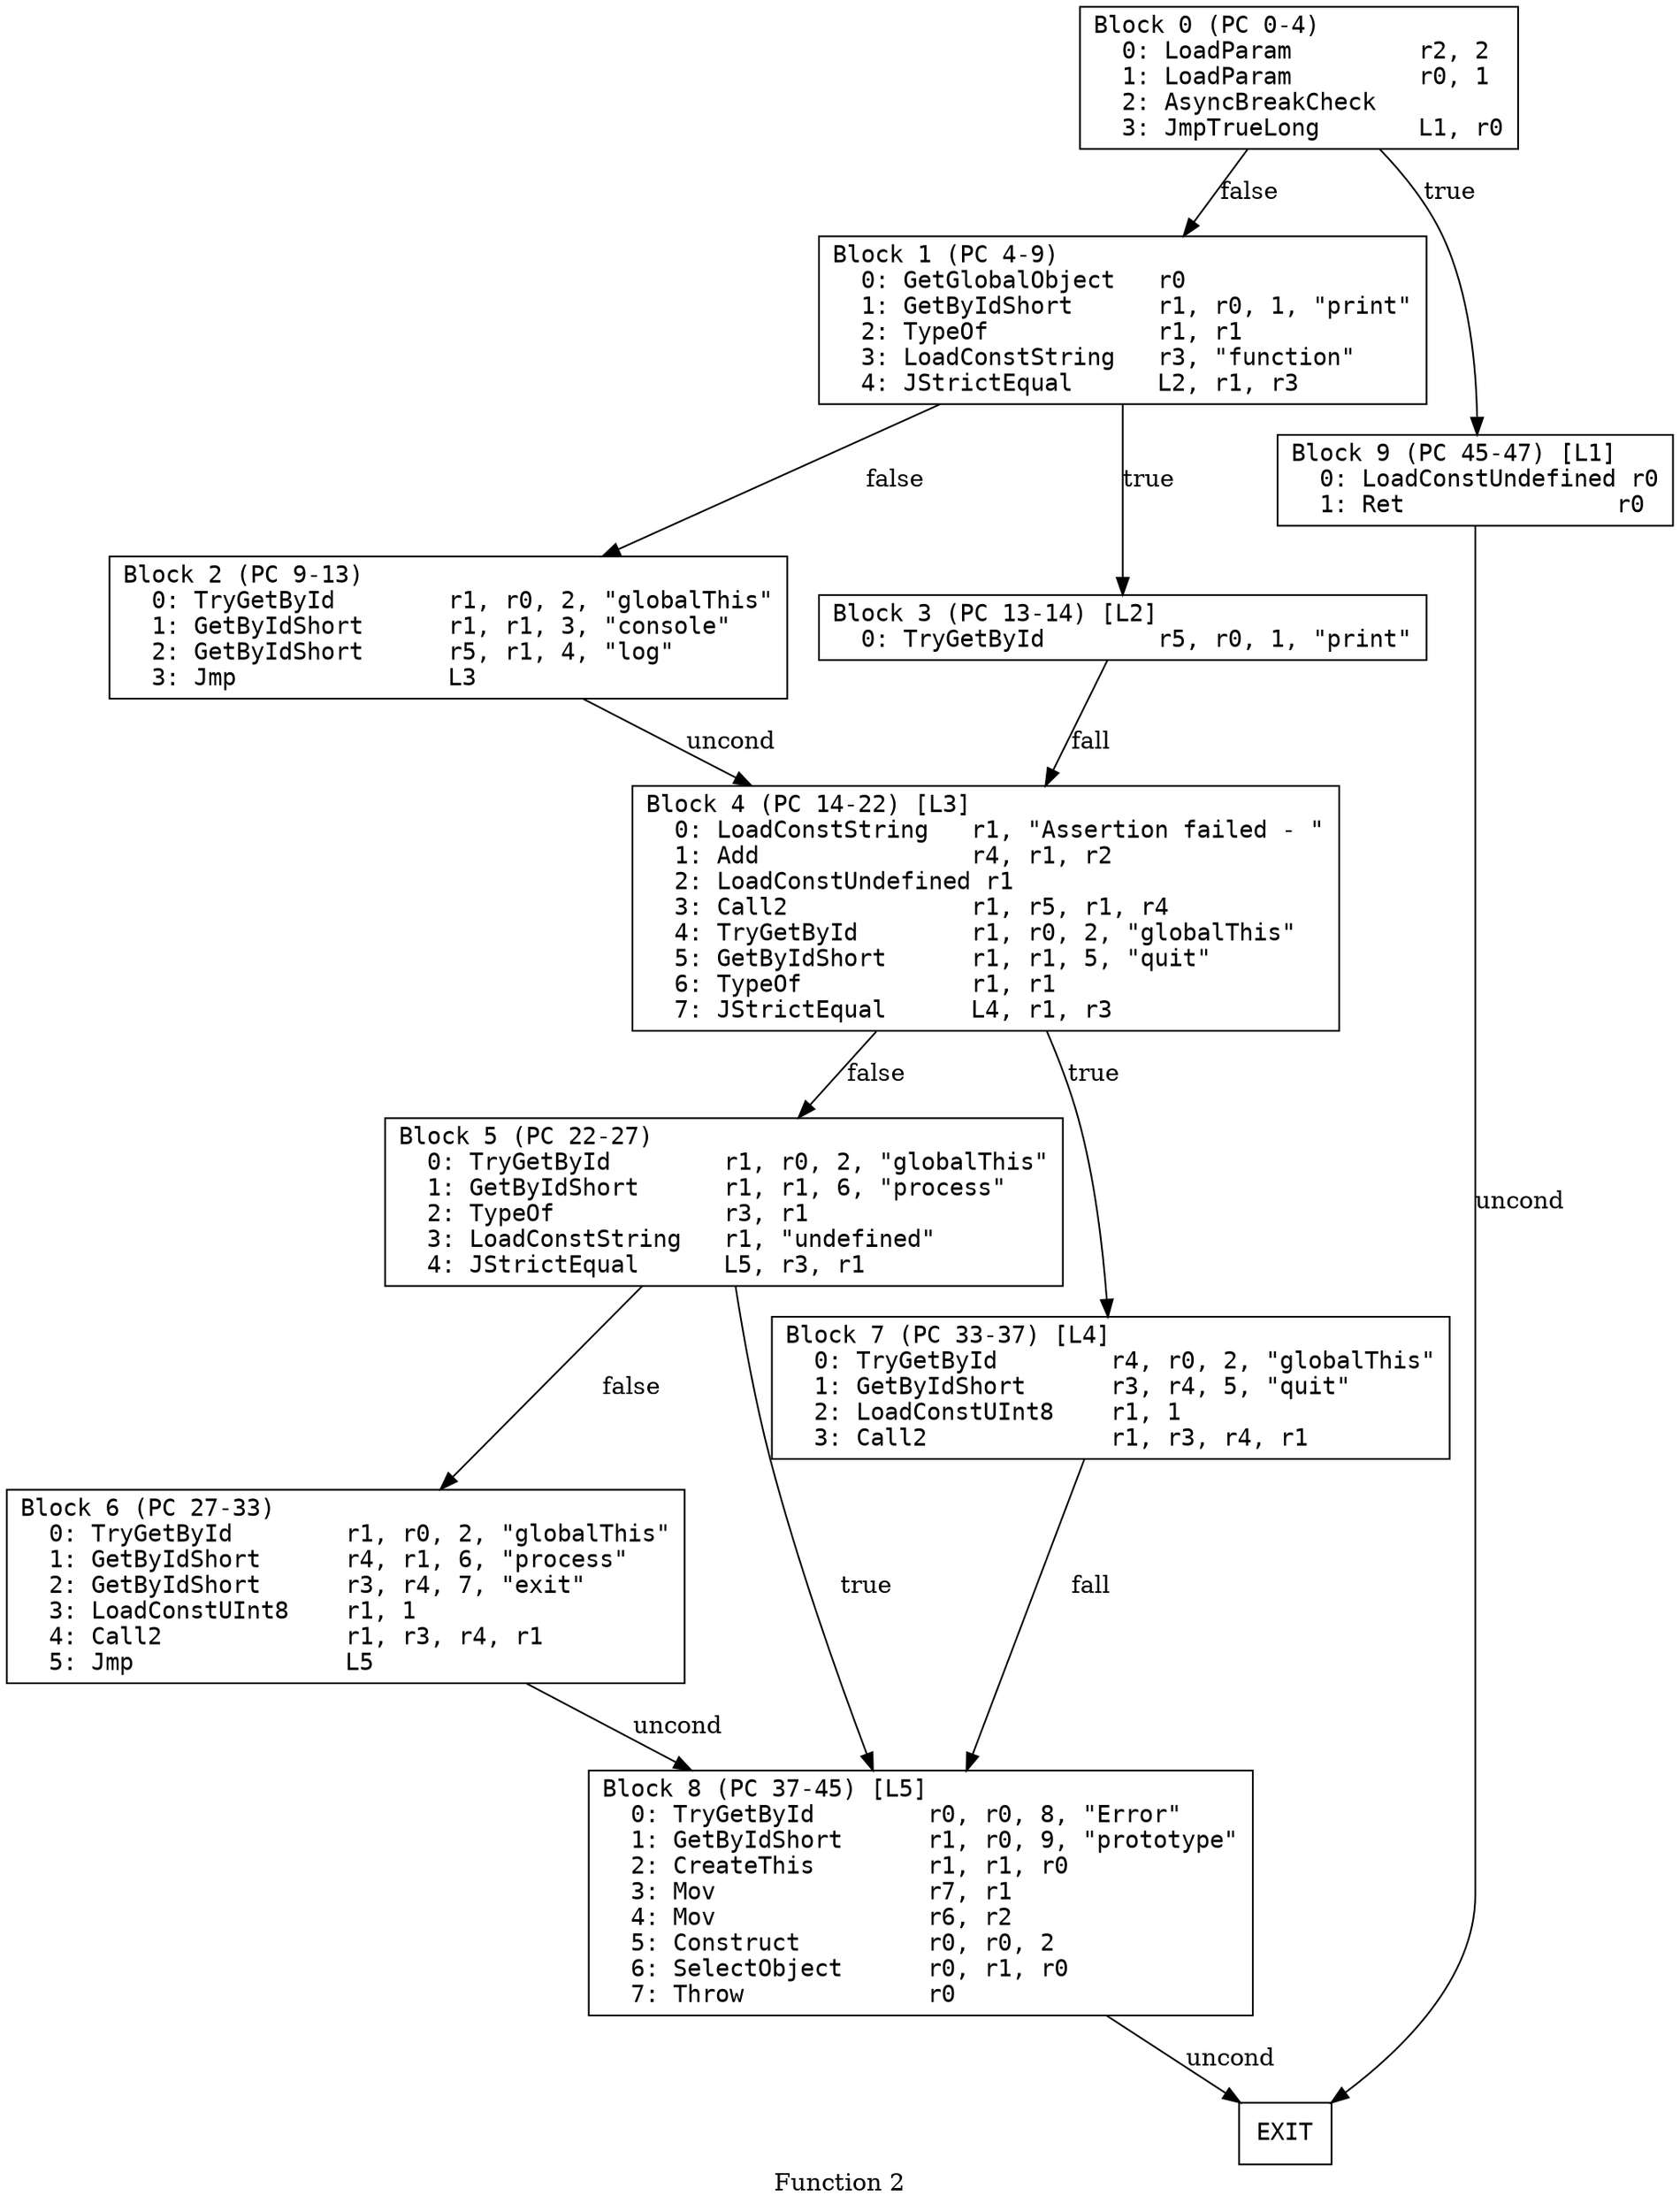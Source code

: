 // Function 2 from cjs-show-source
// Generated from data/cjs-show-source.dot

digraph {
  rankdir=TB;
  node [shape=box, fontname="monospace"];

  label = "Function 2";
  style = filled;
  color = lightgrey;

  f2_n0 [ label = "Block 0 (PC 0-4)\l  0: LoadParam         r2, 2\l  1: LoadParam         r0, 1\l  2: AsyncBreakCheck   \l  3: JmpTrueLong       L1, r0\l" ]
  f2_n1 [ label = "Block 1 (PC 4-9)\l  0: GetGlobalObject   r0\l  1: GetByIdShort      r1, r0, 1, \"print\"\l  2: TypeOf            r1, r1\l  3: LoadConstString   r3, \"function\"\l  4: JStrictEqual      L2, r1, r3\l" ]
  f2_n2 [ label = "Block 2 (PC 9-13)\l  0: TryGetById        r1, r0, 2, \"globalThis\"\l  1: GetByIdShort      r1, r1, 3, \"console\"\l  2: GetByIdShort      r5, r1, 4, \"log\"\l  3: Jmp               L3\l" ]
  f2_n3 [ label = "Block 3 (PC 13-14) [L2]\l  0: TryGetById        r5, r0, 1, \"print\"\l" ]
  f2_n4 [ label = "Block 4 (PC 14-22) [L3]\l  0: LoadConstString   r1, \"Assertion failed ‑ \"\l  1: Add               r4, r1, r2\l  2: LoadConstUndefined r1\l  3: Call2             r1, r5, r1, r4\l  4: TryGetById        r1, r0, 2, \"globalThis\"\l  5: GetByIdShort      r1, r1, 5, \"quit\"\l  6: TypeOf            r1, r1\l  7: JStrictEqual      L4, r1, r3\l" ]
  f2_n5 [ label = "Block 5 (PC 22-27)\l  0: TryGetById        r1, r0, 2, \"globalThis\"\l  1: GetByIdShort      r1, r1, 6, \"process\"\l  2: TypeOf            r3, r1\l  3: LoadConstString   r1, \"undefined\"\l  4: JStrictEqual      L5, r3, r1\l" ]
  f2_n6 [ label = "Block 6 (PC 27-33)\l  0: TryGetById        r1, r0, 2, \"globalThis\"\l  1: GetByIdShort      r4, r1, 6, \"process\"\l  2: GetByIdShort      r3, r4, 7, \"exit\"\l  3: LoadConstUInt8    r1, 1\l  4: Call2             r1, r3, r4, r1\l  5: Jmp               L5\l" ]
  f2_n7 [ label = "Block 7 (PC 33-37) [L4]\l  0: TryGetById        r4, r0, 2, \"globalThis\"\l  1: GetByIdShort      r3, r4, 5, \"quit\"\l  2: LoadConstUInt8    r1, 1\l  3: Call2             r1, r3, r4, r1\l" ]
  f2_n8 [ label = "Block 8 (PC 37-45) [L5]\l  0: TryGetById        r0, r0, 8, \"Error\"\l  1: GetByIdShort      r1, r0, 9, \"prototype\"\l  2: CreateThis        r1, r1, r0\l  3: Mov               r7, r1\l  4: Mov               r6, r2\l  5: Construct         r0, r0, 2\l  6: SelectObject      r0, r1, r0\l  7: Throw             r0\l" ]
  f2_n9 [ label = "Block 9 (PC 45-47) [L1]\l  0: LoadConstUndefined r0\l  1: Ret               r0\l" ]
  f2_n10 [ label = "EXIT" ]

  f2_n0 -> f2_n9 [label="true"]
  f2_n0 -> f2_n1 [label="false"]
  f2_n1 -> f2_n3 [label="true"]
  f2_n1 -> f2_n2 [label="false"]
  f2_n2 -> f2_n4 [label="uncond"]
  f2_n3 -> f2_n4 [label="fall"]
  f2_n4 -> f2_n7 [label="true"]
  f2_n4 -> f2_n5 [label="false"]
  f2_n5 -> f2_n8 [label="true"]
  f2_n5 -> f2_n6 [label="false"]
  f2_n6 -> f2_n8 [label="uncond"]
  f2_n7 -> f2_n8 [label="fall"]
  f2_n8 -> f2_n10 [label="uncond"]
  f2_n9 -> f2_n10 [label="uncond"]
}
